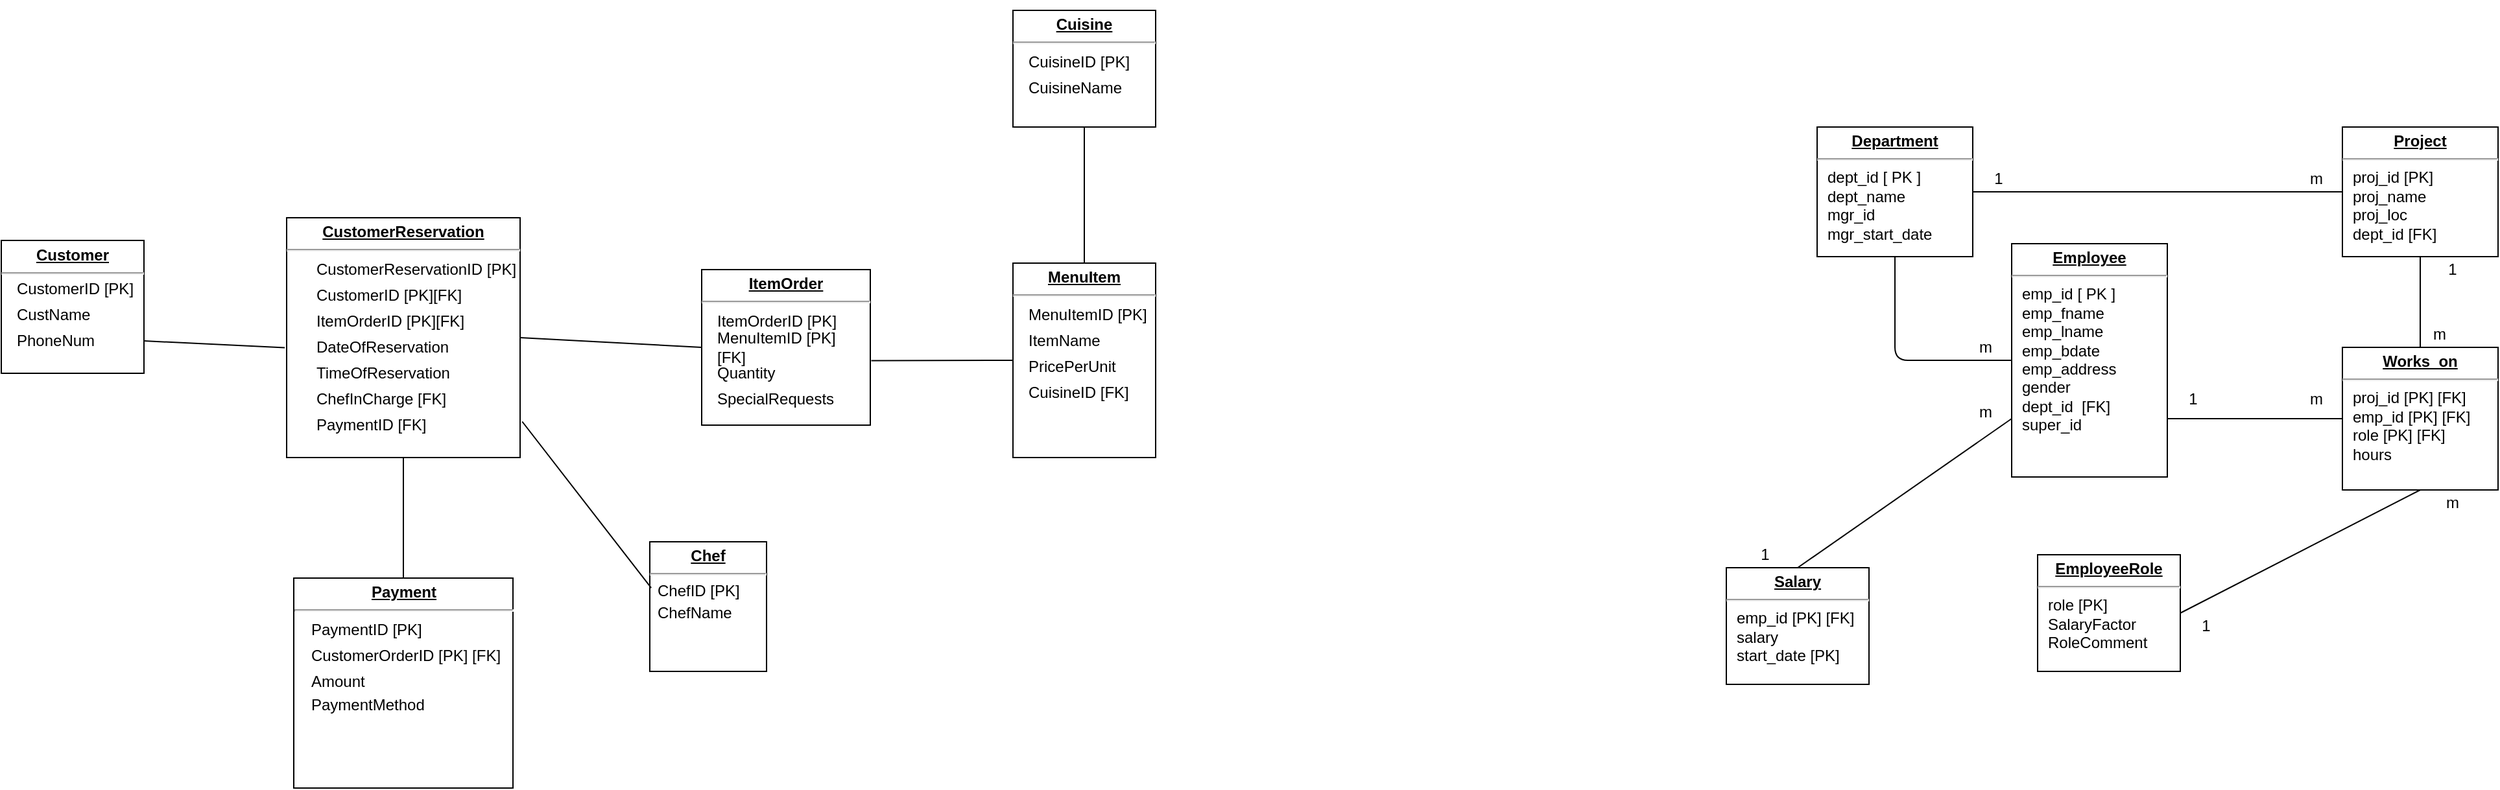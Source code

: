 <mxfile version="13.0.1" type="github">
  <diagram id="_1ddmZ8UJQTNAhh1HOOt" name="Page-1">
    <mxGraphModel dx="2411" dy="687" grid="1" gridSize="10" guides="1" tooltips="1" connect="1" arrows="1" fold="1" page="1" pageScale="1" pageWidth="850" pageHeight="1100" math="0" shadow="0">
      <root>
        <mxCell id="0" />
        <mxCell id="1" parent="0" />
        <mxCell id="WmImGQyBANgzQe72v31L-1" value="&lt;p style=&quot;margin: 0px ; margin-top: 4px ; text-align: center ; text-decoration: underline&quot;&gt;&lt;b&gt;Employee&lt;/b&gt;&lt;br&gt;&lt;/p&gt;&lt;hr&gt;&lt;p style=&quot;margin: 0px ; margin-left: 8px&quot;&gt;emp_id [ PK ]&lt;br&gt;&lt;/p&gt;&lt;p style=&quot;margin: 0px ; margin-left: 8px&quot;&gt;emp_fname&lt;/p&gt;&lt;p style=&quot;margin: 0px ; margin-left: 8px&quot;&gt;emp_lname&lt;/p&gt;&lt;p style=&quot;margin: 0px ; margin-left: 8px&quot;&gt;emp_bdate&lt;/p&gt;&lt;p style=&quot;margin: 0px ; margin-left: 8px&quot;&gt;emp_address&lt;/p&gt;&lt;p style=&quot;margin: 0px ; margin-left: 8px&quot;&gt;gender&lt;/p&gt;&lt;p style=&quot;margin: 0px ; margin-left: 8px&quot;&gt;dept_id&amp;nbsp; [FK]&lt;br&gt;&lt;/p&gt;&lt;p style=&quot;margin: 0px ; margin-left: 8px&quot;&gt;super_id&lt;br&gt;&lt;/p&gt;" style="verticalAlign=top;align=left;overflow=fill;fontSize=12;fontFamily=Helvetica;html=1;" parent="1" vertex="1">
          <mxGeometry x="300" y="240" width="120" height="180" as="geometry" />
        </mxCell>
        <mxCell id="WmImGQyBANgzQe72v31L-2" value="&lt;p style=&quot;margin: 0px ; margin-top: 4px ; text-align: center ; text-decoration: underline&quot;&gt;&lt;b&gt;Department&lt;/b&gt;&lt;br&gt;&lt;/p&gt;&lt;hr&gt;&lt;p style=&quot;margin: 0px ; margin-left: 8px&quot;&gt;dept_id [ PK ]&lt;br&gt;&lt;/p&gt;&lt;p style=&quot;margin: 0px ; margin-left: 8px&quot;&gt;dept_name&lt;/p&gt;&lt;p style=&quot;margin: 0px ; margin-left: 8px&quot;&gt;mgr_id &lt;br&gt;&lt;/p&gt;&lt;p style=&quot;margin: 0px ; margin-left: 8px&quot;&gt;mgr_start_date&lt;br&gt;&lt;/p&gt;" style="verticalAlign=top;align=left;overflow=fill;fontSize=12;fontFamily=Helvetica;html=1;" parent="1" vertex="1">
          <mxGeometry x="150" y="150" width="120" height="100" as="geometry" />
        </mxCell>
        <mxCell id="WmImGQyBANgzQe72v31L-3" value="&lt;p style=&quot;margin: 0px ; margin-top: 4px ; text-align: center ; text-decoration: underline&quot;&gt;&lt;b&gt;Project&lt;/b&gt;&lt;br&gt;&lt;/p&gt;&lt;hr&gt;&lt;p style=&quot;margin: 0px ; margin-left: 8px&quot;&gt;proj_id [PK]&lt;br&gt;&lt;/p&gt;&lt;p style=&quot;margin: 0px ; margin-left: 8px&quot;&gt;proj_name&lt;/p&gt;&lt;p style=&quot;margin: 0px ; margin-left: 8px&quot;&gt;proj_loc&lt;/p&gt;&lt;p style=&quot;margin: 0px ; margin-left: 8px&quot;&gt;dept_id [FK]&lt;br&gt;&lt;/p&gt;" style="verticalAlign=top;align=left;overflow=fill;fontSize=12;fontFamily=Helvetica;html=1;" parent="1" vertex="1">
          <mxGeometry x="555" y="150" width="120" height="100" as="geometry" />
        </mxCell>
        <mxCell id="WmImGQyBANgzQe72v31L-4" value="&lt;p style=&quot;margin: 0px ; margin-top: 4px ; text-align: center ; text-decoration: underline&quot;&gt;&lt;b&gt;Works_on&lt;/b&gt;&lt;br&gt;&lt;/p&gt;&lt;hr&gt;&lt;p style=&quot;margin: 0px ; margin-left: 8px&quot;&gt;proj_id [PK] [FK]&lt;br&gt;&lt;/p&gt;&lt;p style=&quot;margin: 0px ; margin-left: 8px&quot;&gt;emp_id [PK] [FK]&lt;br&gt;&lt;/p&gt;&lt;p style=&quot;margin: 0px ; margin-left: 8px&quot;&gt;role [PK] [FK]&lt;br&gt;&lt;/p&gt;&lt;p style=&quot;margin: 0px ; margin-left: 8px&quot;&gt;hours&lt;br&gt;&lt;/p&gt;" style="verticalAlign=top;align=left;overflow=fill;fontSize=12;fontFamily=Helvetica;html=1;" parent="1" vertex="1">
          <mxGeometry x="555" y="320" width="120" height="110" as="geometry" />
        </mxCell>
        <mxCell id="WmImGQyBANgzQe72v31L-5" value="&lt;p style=&quot;margin: 0px ; margin-top: 4px ; text-align: center ; text-decoration: underline&quot;&gt;&lt;b&gt;Salary&lt;/b&gt;&lt;br&gt;&lt;/p&gt;&lt;hr&gt;&lt;p style=&quot;margin: 0px ; margin-left: 8px&quot;&gt;emp_id [PK] [FK]&lt;br&gt;&lt;/p&gt;&lt;p style=&quot;margin: 0px ; margin-left: 8px&quot;&gt;salary&lt;/p&gt;&lt;p style=&quot;margin: 0px ; margin-left: 8px&quot;&gt;start_date [PK]&lt;br&gt;&lt;/p&gt;" style="verticalAlign=top;align=left;overflow=fill;fontSize=12;fontFamily=Helvetica;html=1;" parent="1" vertex="1">
          <mxGeometry x="80" y="490" width="110" height="90" as="geometry" />
        </mxCell>
        <mxCell id="WmImGQyBANgzQe72v31L-10" value="&lt;p style=&quot;margin: 0px ; margin-top: 4px ; text-align: center ; text-decoration: underline&quot;&gt;&lt;b&gt;EmployeeRole&lt;/b&gt;&lt;br&gt;&lt;/p&gt;&lt;hr&gt;&lt;p style=&quot;margin: 0px ; margin-left: 8px&quot;&gt;role [PK]&lt;/p&gt;&lt;p style=&quot;margin: 0px ; margin-left: 8px&quot;&gt;SalaryFactor&lt;/p&gt;&lt;p style=&quot;margin: 0px ; margin-left: 8px&quot;&gt;RoleComment&lt;br&gt;&lt;/p&gt;&lt;p style=&quot;margin: 0px ; margin-left: 8px&quot;&gt;&lt;br&gt;&lt;/p&gt;" style="verticalAlign=top;align=left;overflow=fill;fontSize=12;fontFamily=Helvetica;html=1;" parent="1" vertex="1">
          <mxGeometry x="320" y="480" width="110" height="90" as="geometry" />
        </mxCell>
        <mxCell id="WmImGQyBANgzQe72v31L-11" value="" style="endArrow=none;html=1;exitX=0;exitY=0.5;exitDx=0;exitDy=0;entryX=0.5;entryY=1;entryDx=0;entryDy=0;" parent="1" source="WmImGQyBANgzQe72v31L-1" target="WmImGQyBANgzQe72v31L-2" edge="1">
          <mxGeometry width="50" height="50" relative="1" as="geometry">
            <mxPoint x="360" y="460" as="sourcePoint" />
            <mxPoint x="410" y="410" as="targetPoint" />
            <Array as="points">
              <mxPoint x="210" y="330" />
            </Array>
          </mxGeometry>
        </mxCell>
        <mxCell id="WmImGQyBANgzQe72v31L-12" value="" style="endArrow=none;html=1;exitX=0.5;exitY=0;exitDx=0;exitDy=0;entryX=0;entryY=0.75;entryDx=0;entryDy=0;" parent="1" source="WmImGQyBANgzQe72v31L-5" target="WmImGQyBANgzQe72v31L-1" edge="1">
          <mxGeometry width="50" height="50" relative="1" as="geometry">
            <mxPoint x="440" y="490" as="sourcePoint" />
            <mxPoint x="490" y="440" as="targetPoint" />
          </mxGeometry>
        </mxCell>
        <mxCell id="WmImGQyBANgzQe72v31L-13" value="" style="endArrow=none;html=1;entryX=0.5;entryY=0;entryDx=0;entryDy=0;exitX=0.5;exitY=1;exitDx=0;exitDy=0;" parent="1" source="WmImGQyBANgzQe72v31L-3" target="WmImGQyBANgzQe72v31L-4" edge="1">
          <mxGeometry width="50" height="50" relative="1" as="geometry">
            <mxPoint x="380" y="520" as="sourcePoint" />
            <mxPoint x="430" y="470" as="targetPoint" />
          </mxGeometry>
        </mxCell>
        <mxCell id="WmImGQyBANgzQe72v31L-14" value="" style="endArrow=none;html=1;entryX=0;entryY=0.5;entryDx=0;entryDy=0;exitX=1;exitY=0.75;exitDx=0;exitDy=0;" parent="1" source="WmImGQyBANgzQe72v31L-1" target="WmImGQyBANgzQe72v31L-4" edge="1">
          <mxGeometry width="50" height="50" relative="1" as="geometry">
            <mxPoint x="440" y="500" as="sourcePoint" />
            <mxPoint x="490" y="450" as="targetPoint" />
          </mxGeometry>
        </mxCell>
        <mxCell id="WmImGQyBANgzQe72v31L-15" value="" style="endArrow=none;html=1;entryX=0;entryY=0.5;entryDx=0;entryDy=0;exitX=1;exitY=0.5;exitDx=0;exitDy=0;" parent="1" source="WmImGQyBANgzQe72v31L-2" target="WmImGQyBANgzQe72v31L-3" edge="1">
          <mxGeometry width="50" height="50" relative="1" as="geometry">
            <mxPoint x="430" y="490" as="sourcePoint" />
            <mxPoint x="480" y="440" as="targetPoint" />
          </mxGeometry>
        </mxCell>
        <mxCell id="WmImGQyBANgzQe72v31L-16" value="" style="endArrow=none;html=1;entryX=0.5;entryY=1;entryDx=0;entryDy=0;exitX=1;exitY=0.5;exitDx=0;exitDy=0;" parent="1" source="WmImGQyBANgzQe72v31L-10" target="WmImGQyBANgzQe72v31L-4" edge="1">
          <mxGeometry width="50" height="50" relative="1" as="geometry">
            <mxPoint x="420" y="510" as="sourcePoint" />
            <mxPoint x="470" y="460" as="targetPoint" />
          </mxGeometry>
        </mxCell>
        <mxCell id="WmImGQyBANgzQe72v31L-17" value="1" style="text;html=1;strokeColor=none;fillColor=none;align=center;verticalAlign=middle;whiteSpace=wrap;rounded=0;" parent="1" vertex="1">
          <mxGeometry x="620" y="250" width="40" height="20" as="geometry" />
        </mxCell>
        <mxCell id="WmImGQyBANgzQe72v31L-18" value="m" style="text;html=1;strokeColor=none;fillColor=none;align=center;verticalAlign=middle;whiteSpace=wrap;rounded=0;" parent="1" vertex="1">
          <mxGeometry x="260" y="310" width="40" height="20" as="geometry" />
        </mxCell>
        <mxCell id="WmImGQyBANgzQe72v31L-19" value="1" style="text;html=1;strokeColor=none;fillColor=none;align=center;verticalAlign=middle;whiteSpace=wrap;rounded=0;" parent="1" vertex="1">
          <mxGeometry x="270" y="180" width="40" height="20" as="geometry" />
        </mxCell>
        <mxCell id="WmImGQyBANgzQe72v31L-20" value="m" style="text;html=1;strokeColor=none;fillColor=none;align=center;verticalAlign=middle;whiteSpace=wrap;rounded=0;" parent="1" vertex="1">
          <mxGeometry x="515" y="180" width="40" height="20" as="geometry" />
        </mxCell>
        <mxCell id="WmImGQyBANgzQe72v31L-21" value="m" style="text;html=1;strokeColor=none;fillColor=none;align=center;verticalAlign=middle;whiteSpace=wrap;rounded=0;" parent="1" vertex="1">
          <mxGeometry x="610" y="300" width="40" height="20" as="geometry" />
        </mxCell>
        <mxCell id="WmImGQyBANgzQe72v31L-22" value="1" style="text;html=1;strokeColor=none;fillColor=none;align=center;verticalAlign=middle;whiteSpace=wrap;rounded=0;" parent="1" vertex="1">
          <mxGeometry x="420" y="350" width="40" height="20" as="geometry" />
        </mxCell>
        <mxCell id="WmImGQyBANgzQe72v31L-23" value="m" style="text;html=1;strokeColor=none;fillColor=none;align=center;verticalAlign=middle;whiteSpace=wrap;rounded=0;" parent="1" vertex="1">
          <mxGeometry x="515" y="350" width="40" height="20" as="geometry" />
        </mxCell>
        <mxCell id="WmImGQyBANgzQe72v31L-24" value="1" style="text;html=1;strokeColor=none;fillColor=none;align=center;verticalAlign=middle;whiteSpace=wrap;rounded=0;" parent="1" vertex="1">
          <mxGeometry x="90" y="470" width="40" height="20" as="geometry" />
        </mxCell>
        <mxCell id="WmImGQyBANgzQe72v31L-25" value="m" style="text;html=1;strokeColor=none;fillColor=none;align=center;verticalAlign=middle;whiteSpace=wrap;rounded=0;" parent="1" vertex="1">
          <mxGeometry x="260" y="360" width="40" height="20" as="geometry" />
        </mxCell>
        <mxCell id="WmImGQyBANgzQe72v31L-27" value="1" style="text;html=1;strokeColor=none;fillColor=none;align=center;verticalAlign=middle;whiteSpace=wrap;rounded=0;" parent="1" vertex="1">
          <mxGeometry x="430" y="525" width="40" height="20" as="geometry" />
        </mxCell>
        <mxCell id="WmImGQyBANgzQe72v31L-28" value="m" style="text;html=1;strokeColor=none;fillColor=none;align=center;verticalAlign=middle;whiteSpace=wrap;rounded=0;" parent="1" vertex="1">
          <mxGeometry x="620" y="430" width="40" height="20" as="geometry" />
        </mxCell>
        <mxCell id="sIozPiCM3-K2xLX3Tk1c-1" value="&lt;p style=&quot;margin: 0px ; margin-top: 4px ; text-align: center ; text-decoration: underline&quot;&gt;&lt;b&gt;Customer&lt;/b&gt;&lt;br&gt;&lt;/p&gt;&lt;hr&gt;" style="verticalAlign=top;align=left;overflow=fill;fontSize=12;fontFamily=Helvetica;html=1;" parent="1" vertex="1">
          <mxGeometry x="-1250" y="237.5" width="110" height="102.5" as="geometry" />
        </mxCell>
        <mxCell id="sIozPiCM3-K2xLX3Tk1c-2" value="&lt;p style=&quot;margin: 0px ; margin-top: 4px ; text-align: center ; text-decoration: underline&quot;&gt;&lt;b&gt;CustomerReservation&lt;/b&gt;&lt;br&gt;&lt;/p&gt;&lt;hr&gt;" style="verticalAlign=top;align=left;overflow=fill;fontSize=12;fontFamily=Helvetica;html=1;" parent="1" vertex="1">
          <mxGeometry x="-1030" y="220" width="180" height="185" as="geometry" />
        </mxCell>
        <mxCell id="kG4d6YTsYBNChkI-Tu_W-1" value="&lt;p style=&quot;margin: 0px ; margin-top: 4px ; text-align: center ; text-decoration: underline&quot;&gt;&lt;b&gt;ItemOrder&lt;/b&gt;&lt;br&gt;&lt;/p&gt;&lt;hr&gt;" style="verticalAlign=top;align=left;overflow=fill;fontSize=12;fontFamily=Helvetica;html=1;" vertex="1" parent="1">
          <mxGeometry x="-710" y="260" width="130" height="120" as="geometry" />
        </mxCell>
        <mxCell id="kG4d6YTsYBNChkI-Tu_W-2" value="&lt;p style=&quot;margin: 0px ; margin-top: 4px ; text-align: center ; text-decoration: underline&quot;&gt;&lt;b&gt;MenuItem&lt;/b&gt;&lt;br&gt;&lt;/p&gt;&lt;hr&gt;" style="verticalAlign=top;align=left;overflow=fill;fontSize=12;fontFamily=Helvetica;html=1;" vertex="1" parent="1">
          <mxGeometry x="-470" y="255" width="110" height="150" as="geometry" />
        </mxCell>
        <mxCell id="kG4d6YTsYBNChkI-Tu_W-3" value="&lt;p style=&quot;margin: 0px ; margin-top: 4px ; text-align: center ; text-decoration: underline&quot;&gt;&lt;b&gt;Cuisine&lt;/b&gt;&lt;br&gt;&lt;/p&gt;&lt;hr&gt;" style="verticalAlign=top;align=left;overflow=fill;fontSize=12;fontFamily=Helvetica;html=1;" vertex="1" parent="1">
          <mxGeometry x="-470" y="60" width="110" height="90" as="geometry" />
        </mxCell>
        <mxCell id="kG4d6YTsYBNChkI-Tu_W-4" value="&lt;p style=&quot;margin: 0px ; margin-top: 4px ; text-align: center ; text-decoration: underline&quot;&gt;&lt;b&gt;Payment&lt;/b&gt;&lt;br&gt;&lt;/p&gt;&lt;hr&gt;" style="verticalAlign=top;align=left;overflow=fill;fontSize=12;fontFamily=Helvetica;html=1;" vertex="1" parent="1">
          <mxGeometry x="-1024.5" y="498" width="169" height="162" as="geometry" />
        </mxCell>
        <mxCell id="kG4d6YTsYBNChkI-Tu_W-32" value="&amp;nbsp;" style="text;html=1;align=center;verticalAlign=middle;resizable=0;points=[];autosize=1;" vertex="1" parent="kG4d6YTsYBNChkI-Tu_W-4">
          <mxGeometry x="52.812" y="45" width="20" height="20" as="geometry" />
        </mxCell>
        <mxCell id="kG4d6YTsYBNChkI-Tu_W-39" value="PaymentID [PK]" style="text;html=1;strokeColor=none;fillColor=none;align=left;verticalAlign=middle;whiteSpace=wrap;rounded=0;" vertex="1" parent="kG4d6YTsYBNChkI-Tu_W-4">
          <mxGeometry x="11.736" y="29" width="152.569" height="21" as="geometry" />
        </mxCell>
        <mxCell id="kG4d6YTsYBNChkI-Tu_W-47" value="CustomerOrderID [PK] [FK]" style="text;html=1;strokeColor=none;fillColor=none;align=left;verticalAlign=middle;whiteSpace=wrap;rounded=0;" vertex="1" parent="kG4d6YTsYBNChkI-Tu_W-4">
          <mxGeometry x="11.736" y="50.0" width="152.569" height="20.96" as="geometry" />
        </mxCell>
        <mxCell id="kG4d6YTsYBNChkI-Tu_W-46" value="Amount" style="text;html=1;strokeColor=none;fillColor=none;align=left;verticalAlign=middle;whiteSpace=wrap;rounded=0;" vertex="1" parent="kG4d6YTsYBNChkI-Tu_W-4">
          <mxGeometry x="11.736" y="70.96" width="152.569" height="18" as="geometry" />
        </mxCell>
        <mxCell id="kG4d6YTsYBNChkI-Tu_W-54" value="PaymentMethod" style="text;html=1;strokeColor=none;fillColor=none;align=left;verticalAlign=middle;whiteSpace=wrap;rounded=0;" vertex="1" parent="kG4d6YTsYBNChkI-Tu_W-4">
          <mxGeometry x="11.736" y="88.96" width="152.569" height="18" as="geometry" />
        </mxCell>
        <mxCell id="kG4d6YTsYBNChkI-Tu_W-6" value="&lt;div align=&quot;left&quot;&gt;CustomerID [PK]&lt;/div&gt;" style="text;html=1;strokeColor=none;fillColor=none;align=left;verticalAlign=middle;whiteSpace=wrap;rounded=0;" vertex="1" parent="1">
          <mxGeometry x="-1240" y="265" width="100" height="20" as="geometry" />
        </mxCell>
        <mxCell id="kG4d6YTsYBNChkI-Tu_W-9" value="CustName" style="text;html=1;strokeColor=none;fillColor=none;align=left;verticalAlign=middle;whiteSpace=wrap;rounded=0;" vertex="1" parent="1">
          <mxGeometry x="-1240" y="285" width="100" height="20" as="geometry" />
        </mxCell>
        <mxCell id="kG4d6YTsYBNChkI-Tu_W-10" value="PhoneNum" style="text;html=1;strokeColor=none;fillColor=none;align=left;verticalAlign=middle;whiteSpace=wrap;rounded=0;" vertex="1" parent="1">
          <mxGeometry x="-1240" y="305" width="100" height="20" as="geometry" />
        </mxCell>
        <mxCell id="kG4d6YTsYBNChkI-Tu_W-13" value="&lt;div align=&quot;left&quot;&gt;CustomerReservationID [PK]&lt;/div&gt;" style="text;html=1;strokeColor=none;fillColor=none;align=left;verticalAlign=middle;whiteSpace=wrap;rounded=0;" vertex="1" parent="1">
          <mxGeometry x="-1009.5" y="250" width="160" height="20" as="geometry" />
        </mxCell>
        <mxCell id="kG4d6YTsYBNChkI-Tu_W-14" value="&amp;nbsp;" style="text;html=1;align=center;verticalAlign=middle;resizable=0;points=[];autosize=1;" vertex="1" parent="1">
          <mxGeometry x="-574" y="490" width="20" height="20" as="geometry" />
        </mxCell>
        <mxCell id="kG4d6YTsYBNChkI-Tu_W-15" value="CustomerID [PK][FK]" style="text;html=1;strokeColor=none;fillColor=none;align=left;verticalAlign=middle;whiteSpace=wrap;rounded=0;" vertex="1" parent="1">
          <mxGeometry x="-1009.5" y="270" width="130" height="20" as="geometry" />
        </mxCell>
        <mxCell id="kG4d6YTsYBNChkI-Tu_W-16" value="&lt;div align=&quot;left&quot;&gt;MenuItemID [PK]&lt;br&gt;&lt;/div&gt;" style="text;html=1;strokeColor=none;fillColor=none;align=left;verticalAlign=middle;whiteSpace=wrap;rounded=0;" vertex="1" parent="1">
          <mxGeometry x="-460" y="285" width="130" height="20" as="geometry" />
        </mxCell>
        <mxCell id="kG4d6YTsYBNChkI-Tu_W-18" value="ItemName" style="text;html=1;strokeColor=none;fillColor=none;align=left;verticalAlign=middle;whiteSpace=wrap;rounded=0;" vertex="1" parent="1">
          <mxGeometry x="-460" y="305" width="130" height="20" as="geometry" />
        </mxCell>
        <mxCell id="kG4d6YTsYBNChkI-Tu_W-19" value="ItemOrderID [PK]" style="text;html=1;strokeColor=none;fillColor=none;align=left;verticalAlign=middle;whiteSpace=wrap;rounded=0;" vertex="1" parent="1">
          <mxGeometry x="-700" y="290" width="130" height="20" as="geometry" />
        </mxCell>
        <mxCell id="kG4d6YTsYBNChkI-Tu_W-20" value="MenuItemID [PK][FK]" style="text;html=1;strokeColor=none;fillColor=none;align=left;verticalAlign=middle;whiteSpace=wrap;rounded=0;" vertex="1" parent="1">
          <mxGeometry x="-700" y="310" width="110" height="20" as="geometry" />
        </mxCell>
        <mxCell id="kG4d6YTsYBNChkI-Tu_W-21" value="&amp;nbsp; " style="text;html=1;align=center;verticalAlign=middle;resizable=0;points=[];autosize=1;" vertex="1" parent="1">
          <mxGeometry x="-220" y="588" width="20" height="20" as="geometry" />
        </mxCell>
        <mxCell id="kG4d6YTsYBNChkI-Tu_W-22" value="Quantity" style="text;html=1;strokeColor=none;fillColor=none;align=left;verticalAlign=middle;whiteSpace=wrap;rounded=0;" vertex="1" parent="1">
          <mxGeometry x="-700" y="330" width="130" height="20" as="geometry" />
        </mxCell>
        <mxCell id="kG4d6YTsYBNChkI-Tu_W-23" value="ItemOrderID [PK][FK]" style="text;html=1;strokeColor=none;fillColor=none;align=left;verticalAlign=middle;whiteSpace=wrap;rounded=0;" vertex="1" parent="1">
          <mxGeometry x="-1009.5" y="290" width="130" height="20" as="geometry" />
        </mxCell>
        <mxCell id="kG4d6YTsYBNChkI-Tu_W-24" value="PricePerUnit" style="text;html=1;strokeColor=none;fillColor=none;align=left;verticalAlign=middle;whiteSpace=wrap;rounded=0;" vertex="1" parent="1">
          <mxGeometry x="-460" y="325" width="130" height="20" as="geometry" />
        </mxCell>
        <mxCell id="kG4d6YTsYBNChkI-Tu_W-25" value="CuisineID [FK]" style="text;html=1;strokeColor=none;fillColor=none;align=left;verticalAlign=middle;whiteSpace=wrap;rounded=0;" vertex="1" parent="1">
          <mxGeometry x="-460" y="345" width="130" height="20" as="geometry" />
        </mxCell>
        <mxCell id="kG4d6YTsYBNChkI-Tu_W-28" value="SpecialRequests" style="text;html=1;strokeColor=none;fillColor=none;align=left;verticalAlign=middle;whiteSpace=wrap;rounded=0;" vertex="1" parent="1">
          <mxGeometry x="-700" y="350" width="130" height="20" as="geometry" />
        </mxCell>
        <mxCell id="kG4d6YTsYBNChkI-Tu_W-29" value="CuisineID [PK]" style="text;html=1;strokeColor=none;fillColor=none;align=left;verticalAlign=middle;whiteSpace=wrap;rounded=0;" vertex="1" parent="1">
          <mxGeometry x="-460" y="90" width="130" height="20" as="geometry" />
        </mxCell>
        <mxCell id="kG4d6YTsYBNChkI-Tu_W-30" value="CuisineName" style="text;html=1;strokeColor=none;fillColor=none;align=left;verticalAlign=middle;whiteSpace=wrap;rounded=0;" vertex="1" parent="1">
          <mxGeometry x="-460" y="110" width="130" height="20" as="geometry" />
        </mxCell>
        <mxCell id="kG4d6YTsYBNChkI-Tu_W-33" value="&amp;nbsp;" style="text;html=1;align=center;verticalAlign=middle;resizable=0;points=[];autosize=1;" vertex="1" parent="1">
          <mxGeometry x="-679" y="153" width="20" height="20" as="geometry" />
        </mxCell>
        <mxCell id="kG4d6YTsYBNChkI-Tu_W-34" value="" style="endArrow=none;html=1;entryX=0.5;entryY=1;entryDx=0;entryDy=0;exitX=0.5;exitY=0;exitDx=0;exitDy=0;" edge="1" parent="1" source="kG4d6YTsYBNChkI-Tu_W-2" target="kG4d6YTsYBNChkI-Tu_W-3">
          <mxGeometry width="50" height="50" relative="1" as="geometry">
            <mxPoint x="-420" y="240" as="sourcePoint" />
            <mxPoint x="-370" y="190" as="targetPoint" />
          </mxGeometry>
        </mxCell>
        <mxCell id="kG4d6YTsYBNChkI-Tu_W-35" value="" style="endArrow=none;html=1;entryX=0;entryY=0.5;entryDx=0;entryDy=0;exitX=1.006;exitY=0.585;exitDx=0;exitDy=0;exitPerimeter=0;" edge="1" parent="1" source="kG4d6YTsYBNChkI-Tu_W-1" target="kG4d6YTsYBNChkI-Tu_W-2">
          <mxGeometry width="50" height="50" relative="1" as="geometry">
            <mxPoint x="-600" y="510" as="sourcePoint" />
            <mxPoint x="-550" y="460" as="targetPoint" />
          </mxGeometry>
        </mxCell>
        <mxCell id="kG4d6YTsYBNChkI-Tu_W-36" value="" style="endArrow=none;html=1;entryX=0;entryY=0.5;entryDx=0;entryDy=0;exitX=1;exitY=0.5;exitDx=0;exitDy=0;" edge="1" parent="1" source="sIozPiCM3-K2xLX3Tk1c-2" target="kG4d6YTsYBNChkI-Tu_W-1">
          <mxGeometry width="50" height="50" relative="1" as="geometry">
            <mxPoint x="-810" y="410" as="sourcePoint" />
            <mxPoint x="-760" y="360" as="targetPoint" />
          </mxGeometry>
        </mxCell>
        <mxCell id="kG4d6YTsYBNChkI-Tu_W-37" value="" style="endArrow=none;html=1;entryX=-0.008;entryY=0.542;entryDx=0;entryDy=0;entryPerimeter=0;exitX=1;exitY=0.5;exitDx=0;exitDy=0;" edge="1" parent="1" source="kG4d6YTsYBNChkI-Tu_W-10" target="sIozPiCM3-K2xLX3Tk1c-2">
          <mxGeometry width="50" height="50" relative="1" as="geometry">
            <mxPoint x="-1070" y="320" as="sourcePoint" />
            <mxPoint x="-1060" y="340" as="targetPoint" />
          </mxGeometry>
        </mxCell>
        <mxCell id="kG4d6YTsYBNChkI-Tu_W-56" value="" style="endArrow=none;html=1;entryX=0.5;entryY=1;entryDx=0;entryDy=0;exitX=0.5;exitY=0;exitDx=0;exitDy=0;" edge="1" parent="1" source="kG4d6YTsYBNChkI-Tu_W-4" target="sIozPiCM3-K2xLX3Tk1c-2">
          <mxGeometry width="50" height="50" relative="1" as="geometry">
            <mxPoint x="-1100" y="550" as="sourcePoint" />
            <mxPoint x="-1050" y="500" as="targetPoint" />
          </mxGeometry>
        </mxCell>
        <mxCell id="kG4d6YTsYBNChkI-Tu_W-58" value="&amp;nbsp; " style="text;html=1;align=center;verticalAlign=middle;resizable=0;points=[];autosize=1;" vertex="1" parent="1">
          <mxGeometry x="-734" y="442" width="20" height="20" as="geometry" />
        </mxCell>
        <mxCell id="kG4d6YTsYBNChkI-Tu_W-59" value="DateOfReservation" style="text;html=1;strokeColor=none;fillColor=none;align=left;verticalAlign=middle;whiteSpace=wrap;rounded=0;" vertex="1" parent="1">
          <mxGeometry x="-1009.5" y="310" width="130" height="20" as="geometry" />
        </mxCell>
        <mxCell id="kG4d6YTsYBNChkI-Tu_W-60" value="TimeOfReservation" style="text;html=1;strokeColor=none;fillColor=none;align=left;verticalAlign=middle;whiteSpace=wrap;rounded=0;" vertex="1" parent="1">
          <mxGeometry x="-1009.5" y="330" width="130" height="20" as="geometry" />
        </mxCell>
        <mxCell id="kG4d6YTsYBNChkI-Tu_W-61" value="ChefInCharge [FK]" style="text;html=1;strokeColor=none;fillColor=none;align=left;verticalAlign=middle;whiteSpace=wrap;rounded=0;" vertex="1" parent="1">
          <mxGeometry x="-1009.5" y="350" width="130" height="20" as="geometry" />
        </mxCell>
        <mxCell id="kG4d6YTsYBNChkI-Tu_W-68" value="&lt;p style=&quot;margin: 0px ; margin-top: 4px ; text-align: center ; text-decoration: underline&quot;&gt;&lt;b&gt;Chef&lt;/b&gt;&lt;br&gt;&lt;/p&gt;&lt;hr&gt;" style="verticalAlign=top;align=left;overflow=fill;fontSize=12;fontFamily=Helvetica;html=1;" vertex="1" parent="1">
          <mxGeometry x="-750" y="470" width="90" height="100" as="geometry" />
        </mxCell>
        <mxCell id="kG4d6YTsYBNChkI-Tu_W-69" value="&amp;nbsp;" style="text;html=1;align=center;verticalAlign=middle;resizable=0;points=[];autosize=1;" vertex="1" parent="kG4d6YTsYBNChkI-Tu_W-68">
          <mxGeometry x="28.125" y="27.778" width="20" height="20" as="geometry" />
        </mxCell>
        <mxCell id="kG4d6YTsYBNChkI-Tu_W-70" value="ChefID [PK]" style="text;html=1;strokeColor=none;fillColor=none;align=left;verticalAlign=middle;whiteSpace=wrap;rounded=0;" vertex="1" parent="kG4d6YTsYBNChkI-Tu_W-68">
          <mxGeometry x="4.375" y="31.301" width="81.25" height="12.963" as="geometry" />
        </mxCell>
        <mxCell id="kG4d6YTsYBNChkI-Tu_W-71" value="ChefName" style="text;html=1;strokeColor=none;fillColor=none;align=left;verticalAlign=middle;whiteSpace=wrap;rounded=0;" vertex="1" parent="kG4d6YTsYBNChkI-Tu_W-68">
          <mxGeometry x="4.379" y="48.631" width="81.25" height="12.938" as="geometry" />
        </mxCell>
        <mxCell id="kG4d6YTsYBNChkI-Tu_W-79" value="" style="endArrow=none;html=1;entryX=0.012;entryY=0.356;entryDx=0;entryDy=0;entryPerimeter=0;exitX=1.009;exitY=0.85;exitDx=0;exitDy=0;exitPerimeter=0;" edge="1" parent="1" source="sIozPiCM3-K2xLX3Tk1c-2" target="kG4d6YTsYBNChkI-Tu_W-68">
          <mxGeometry width="50" height="50" relative="1" as="geometry">
            <mxPoint x="-844" y="369" as="sourcePoint" />
            <mxPoint x="-500" y="480" as="targetPoint" />
          </mxGeometry>
        </mxCell>
        <mxCell id="kG4d6YTsYBNChkI-Tu_W-82" value="&amp;nbsp;" style="text;html=1;align=center;verticalAlign=middle;resizable=0;points=[];autosize=1;" vertex="1" parent="1">
          <mxGeometry x="-1091" y="452" width="20" height="20" as="geometry" />
        </mxCell>
        <mxCell id="kG4d6YTsYBNChkI-Tu_W-83" value="PaymentID [FK]" style="text;html=1;strokeColor=none;fillColor=none;align=left;verticalAlign=middle;whiteSpace=wrap;rounded=0;" vertex="1" parent="1">
          <mxGeometry x="-1009.5" y="370" width="130" height="20" as="geometry" />
        </mxCell>
        <mxCell id="kG4d6YTsYBNChkI-Tu_W-85" value="&amp;nbsp;" style="text;html=1;align=center;verticalAlign=middle;resizable=0;points=[];autosize=1;" vertex="1" parent="1">
          <mxGeometry x="-730" y="52" width="20" height="20" as="geometry" />
        </mxCell>
        <mxCell id="kG4d6YTsYBNChkI-Tu_W-86" value="&amp;nbsp;&amp;nbsp; " style="text;html=1;align=center;verticalAlign=middle;resizable=0;points=[];autosize=1;" vertex="1" parent="1">
          <mxGeometry x="-470" y="558" width="20" height="20" as="geometry" />
        </mxCell>
      </root>
    </mxGraphModel>
  </diagram>
</mxfile>
